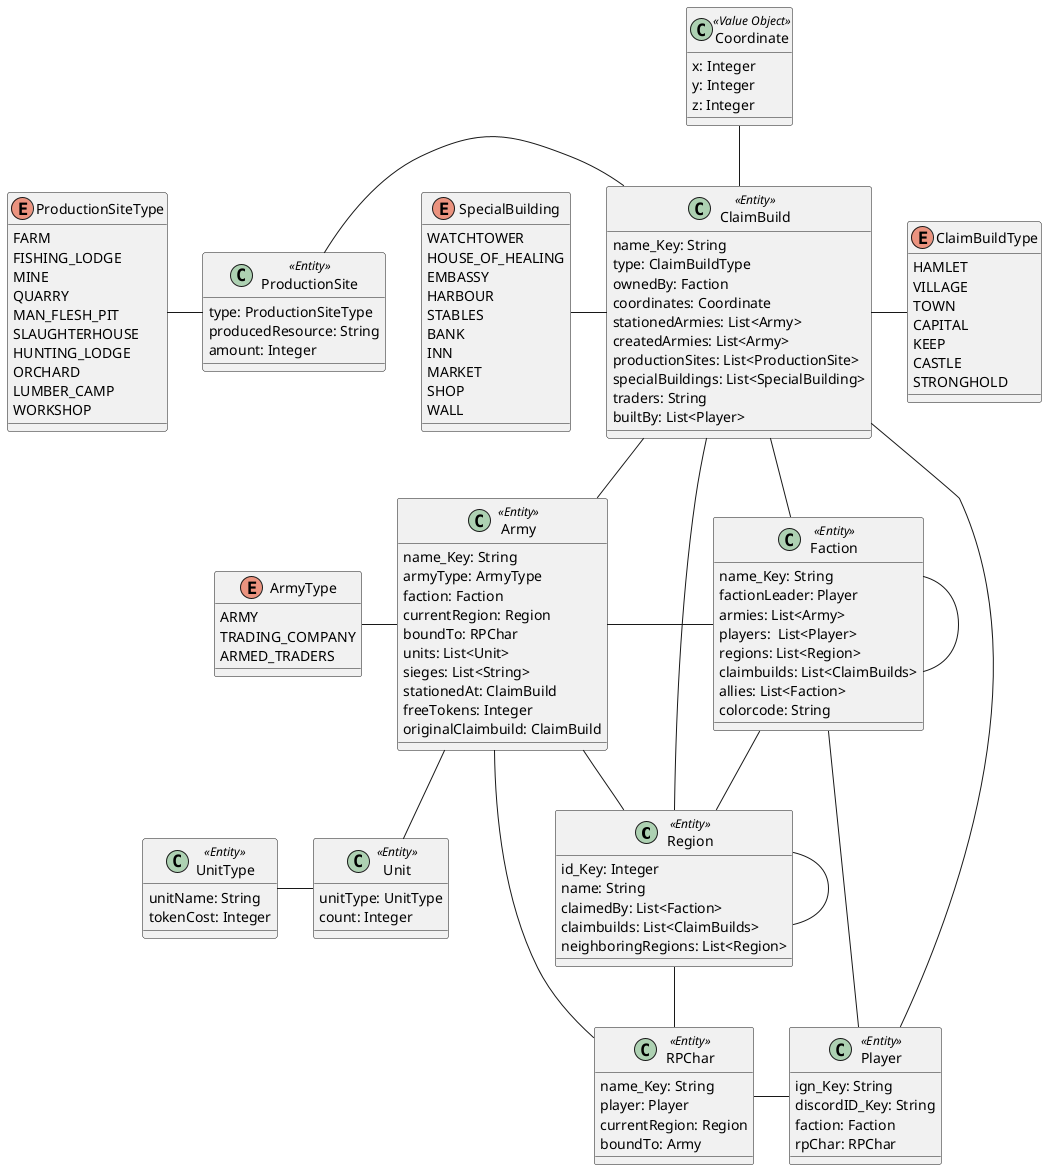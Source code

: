 @startuml
class Region <<Entity>> {
    id_Key: Integer
    name: String
    claimedBy: List<Faction>
    claimbuilds: List<ClaimBuilds>
    neighboringRegions: List<Region>
}

class ClaimBuild <<Entity>> {
    name_Key: String
    type: ClaimBuildType
    ownedBy: Faction
    coordinates: Coordinate
    stationedArmies: List<Army>
    createdArmies: List<Army>
    productionSites: List<ProductionSite>
    specialBuildings: List<SpecialBuilding>
    traders: String
    builtBy: List<Player>
}

enum ClaimBuildType {
    HAMLET
    VILLAGE
    TOWN
    CAPITAL
    KEEP
    CASTLE
    STRONGHOLD
}

class Faction <<Entity>> {
    name_Key: String
    factionLeader: Player
    armies: List<Army>
    players:  List<Player>
    regions: List<Region>
    claimbuilds: List<ClaimBuilds>
    allies: List<Faction>
    colorcode: String
}

class Player <<Entity>> {
    ign_Key: String
    discordID_Key: String
    faction: Faction
    rpChar: RPChar
}

class RPChar <<Entity>> {
    name_Key: String
    player: Player
    currentRegion: Region
    boundTo: Army
}

class Coordinate <<Value Object>> {
    x: Integer
    y: Integer
    z: Integer
}

class ProductionSite <<Entity>> {
    type: ProductionSiteType
    producedResource: String
    amount: Integer
}

enum ProductionSiteType {
    FARM
    FISHING_LODGE
    MINE
    QUARRY
    MAN_FLESH_PIT
    SLAUGHTERHOUSE
    HUNTING_LODGE
    ORCHARD
    LUMBER_CAMP
    WORKSHOP
}

enum SpecialBuilding {
    WATCHTOWER
    HOUSE_OF_HEALING
    EMBASSY
    HARBOUR
    STABLES
    BANK
    INN
    MARKET
    SHOP
    WALL
}

class Army <<Entity>> {
    name_Key: String
    armyType: ArmyType
    faction: Faction
    currentRegion: Region
    boundTo: RPChar
    units: List<Unit>
    sieges: List<String>
    stationedAt: ClaimBuild
    freeTokens: Integer
    originalClaimbuild: ClaimBuild
}

enum ArmyType {
    ARMY
    TRADING_COMPANY
    ARMED_TRADERS
}

class Unit <<Entity>> {
    unitType: UnitType
    count: Integer
}

class UnitType <<Entity>> {
    unitName: String
    tokenCost: Integer
}

Region -  ClaimBuild
Region - Region
Region -down- RPChar

Faction -down- Region
Faction -right Player
Faction -left Army
Faction -up- ClaimBuild
Faction - Faction

ClaimBuild - Player
ClaimBuild -right- ClaimBuildType
ClaimBuild -up- Coordinate
ClaimBuild - Army

ProductionSite - ClaimBuild
SpecialBuilding - ClaimBuild

ProductionSite -left- ProductionSiteType


RPChar - Player

Army -down- Unit
Army - Region
Army - RPChar

ArmyType - Army

UnitType - Unit

@enduml